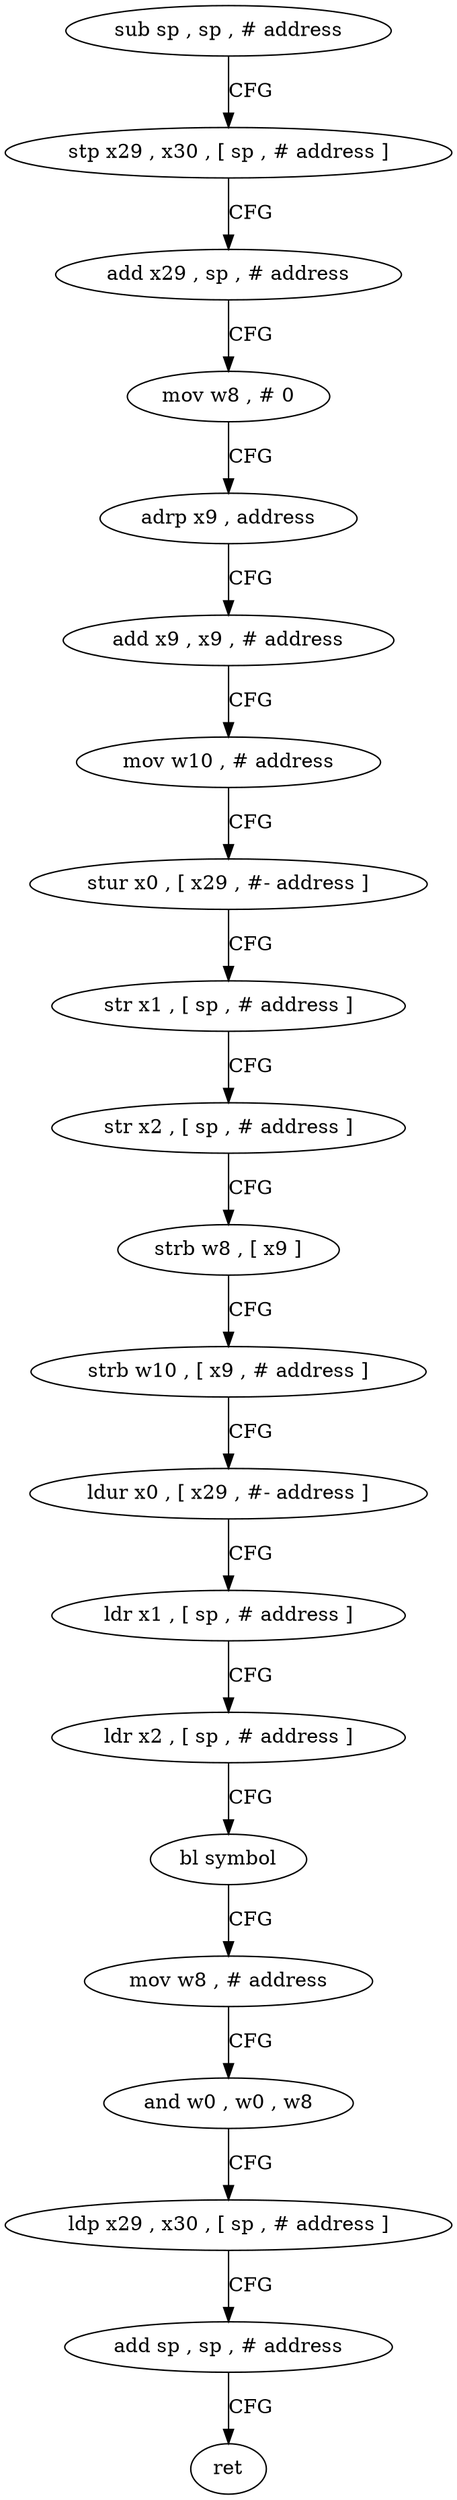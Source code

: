 digraph "func" {
"4273280" [label = "sub sp , sp , # address" ]
"4273284" [label = "stp x29 , x30 , [ sp , # address ]" ]
"4273288" [label = "add x29 , sp , # address" ]
"4273292" [label = "mov w8 , # 0" ]
"4273296" [label = "adrp x9 , address" ]
"4273300" [label = "add x9 , x9 , # address" ]
"4273304" [label = "mov w10 , # address" ]
"4273308" [label = "stur x0 , [ x29 , #- address ]" ]
"4273312" [label = "str x1 , [ sp , # address ]" ]
"4273316" [label = "str x2 , [ sp , # address ]" ]
"4273320" [label = "strb w8 , [ x9 ]" ]
"4273324" [label = "strb w10 , [ x9 , # address ]" ]
"4273328" [label = "ldur x0 , [ x29 , #- address ]" ]
"4273332" [label = "ldr x1 , [ sp , # address ]" ]
"4273336" [label = "ldr x2 , [ sp , # address ]" ]
"4273340" [label = "bl symbol" ]
"4273344" [label = "mov w8 , # address" ]
"4273348" [label = "and w0 , w0 , w8" ]
"4273352" [label = "ldp x29 , x30 , [ sp , # address ]" ]
"4273356" [label = "add sp , sp , # address" ]
"4273360" [label = "ret" ]
"4273280" -> "4273284" [ label = "CFG" ]
"4273284" -> "4273288" [ label = "CFG" ]
"4273288" -> "4273292" [ label = "CFG" ]
"4273292" -> "4273296" [ label = "CFG" ]
"4273296" -> "4273300" [ label = "CFG" ]
"4273300" -> "4273304" [ label = "CFG" ]
"4273304" -> "4273308" [ label = "CFG" ]
"4273308" -> "4273312" [ label = "CFG" ]
"4273312" -> "4273316" [ label = "CFG" ]
"4273316" -> "4273320" [ label = "CFG" ]
"4273320" -> "4273324" [ label = "CFG" ]
"4273324" -> "4273328" [ label = "CFG" ]
"4273328" -> "4273332" [ label = "CFG" ]
"4273332" -> "4273336" [ label = "CFG" ]
"4273336" -> "4273340" [ label = "CFG" ]
"4273340" -> "4273344" [ label = "CFG" ]
"4273344" -> "4273348" [ label = "CFG" ]
"4273348" -> "4273352" [ label = "CFG" ]
"4273352" -> "4273356" [ label = "CFG" ]
"4273356" -> "4273360" [ label = "CFG" ]
}
